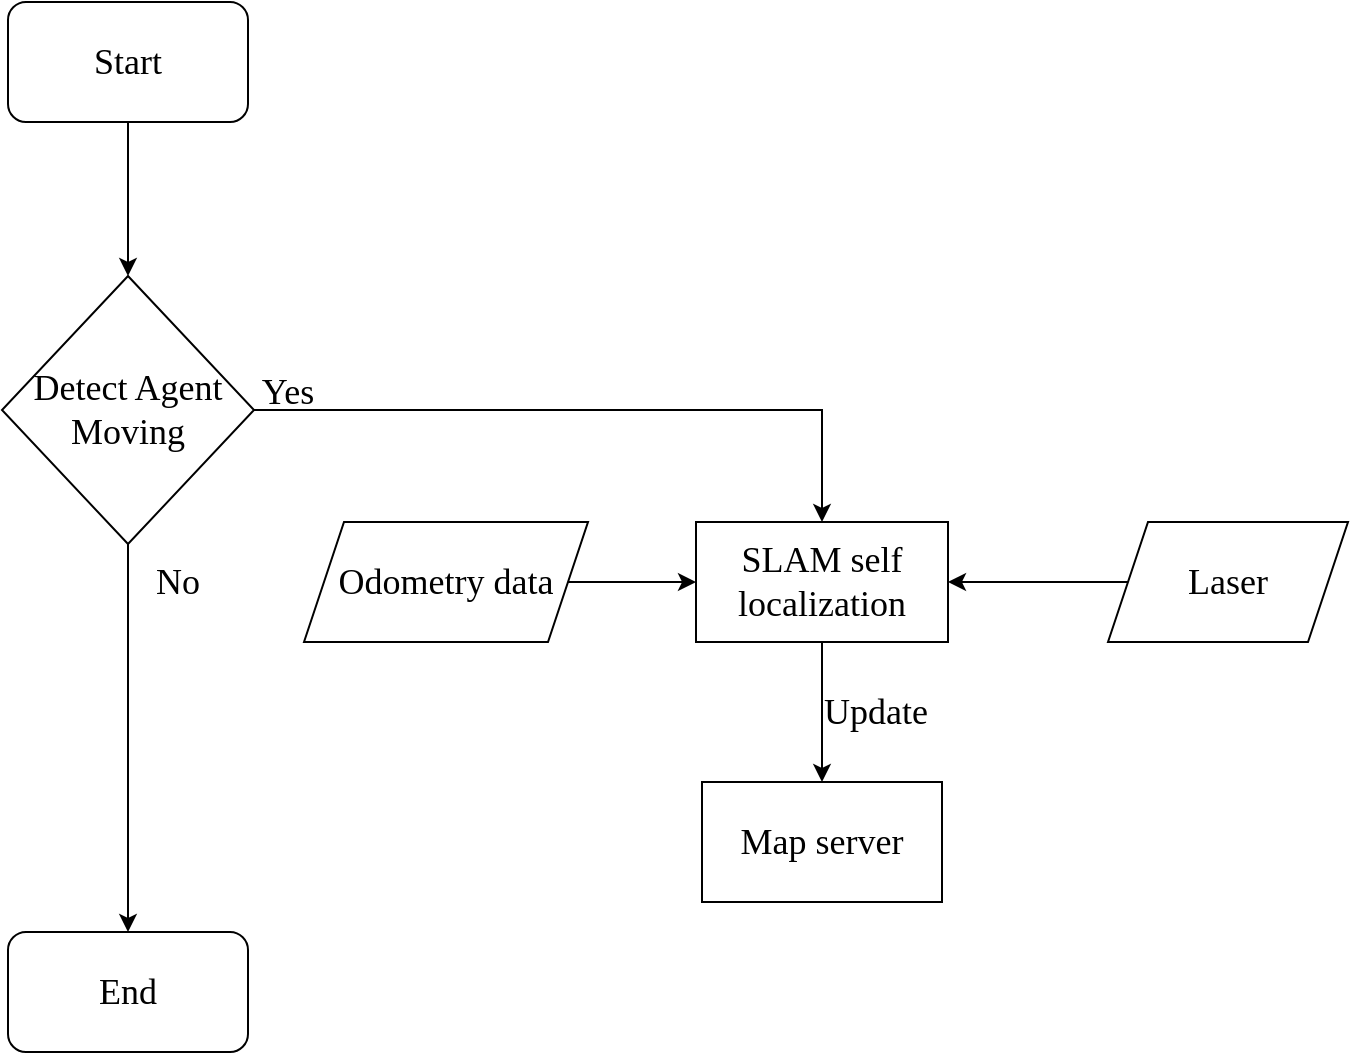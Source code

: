 <mxfile version="15.5.0" type="device"><diagram id="C5RBs43oDa-KdzZeNtuy" name="Page-1"><mxGraphModel dx="1069" dy="598" grid="0" gridSize="10" guides="1" tooltips="1" connect="1" arrows="1" fold="1" page="1" pageScale="1" pageWidth="827" pageHeight="1169" math="0" shadow="0"><root><mxCell id="WIyWlLk6GJQsqaUBKTNV-0"/><mxCell id="WIyWlLk6GJQsqaUBKTNV-1" parent="WIyWlLk6GJQsqaUBKTNV-0"/><mxCell id="hfshRD1AwYbHVxt14gjm-7" style="edgeStyle=orthogonalEdgeStyle;rounded=0;orthogonalLoop=1;jettySize=auto;html=1;" edge="1" parent="WIyWlLk6GJQsqaUBKTNV-1" source="hfshRD1AwYbHVxt14gjm-0" target="hfshRD1AwYbHVxt14gjm-1"><mxGeometry relative="1" as="geometry"/></mxCell><mxCell id="hfshRD1AwYbHVxt14gjm-0" value="&lt;font face=&quot;Times New Roman&quot; style=&quot;font-size: 18px&quot;&gt;Start&lt;/font&gt;" style="rounded=1;whiteSpace=wrap;html=1;" vertex="1" parent="WIyWlLk6GJQsqaUBKTNV-1"><mxGeometry x="70" y="90" width="120" height="60" as="geometry"/></mxCell><mxCell id="hfshRD1AwYbHVxt14gjm-8" style="edgeStyle=orthogonalEdgeStyle;rounded=0;orthogonalLoop=1;jettySize=auto;html=1;exitX=0.5;exitY=1;exitDx=0;exitDy=0;entryX=0.5;entryY=0;entryDx=0;entryDy=0;" edge="1" parent="WIyWlLk6GJQsqaUBKTNV-1" source="hfshRD1AwYbHVxt14gjm-1" target="hfshRD1AwYbHVxt14gjm-6"><mxGeometry relative="1" as="geometry"/></mxCell><mxCell id="hfshRD1AwYbHVxt14gjm-12" style="edgeStyle=orthogonalEdgeStyle;rounded=0;orthogonalLoop=1;jettySize=auto;html=1;exitX=1;exitY=0.5;exitDx=0;exitDy=0;entryX=0.5;entryY=0;entryDx=0;entryDy=0;" edge="1" parent="WIyWlLk6GJQsqaUBKTNV-1" source="hfshRD1AwYbHVxt14gjm-1" target="hfshRD1AwYbHVxt14gjm-2"><mxGeometry relative="1" as="geometry"/></mxCell><mxCell id="hfshRD1AwYbHVxt14gjm-1" value="&lt;font face=&quot;Times New Roman&quot; style=&quot;font-size: 18px&quot;&gt;Detect Agent Moving&lt;/font&gt;" style="rhombus;whiteSpace=wrap;html=1;" vertex="1" parent="WIyWlLk6GJQsqaUBKTNV-1"><mxGeometry x="67" y="227" width="126" height="134" as="geometry"/></mxCell><mxCell id="hfshRD1AwYbHVxt14gjm-11" style="edgeStyle=orthogonalEdgeStyle;rounded=0;orthogonalLoop=1;jettySize=auto;html=1;exitX=0.5;exitY=1;exitDx=0;exitDy=0;entryX=0.5;entryY=0;entryDx=0;entryDy=0;" edge="1" parent="WIyWlLk6GJQsqaUBKTNV-1" source="hfshRD1AwYbHVxt14gjm-2" target="hfshRD1AwYbHVxt14gjm-5"><mxGeometry relative="1" as="geometry"/></mxCell><mxCell id="hfshRD1AwYbHVxt14gjm-2" value="&lt;font face=&quot;Times New Roman&quot; style=&quot;font-size: 18px&quot;&gt;SLAM self localization&lt;/font&gt;" style="rounded=0;whiteSpace=wrap;html=1;" vertex="1" parent="WIyWlLk6GJQsqaUBKTNV-1"><mxGeometry x="414" y="350" width="126" height="60" as="geometry"/></mxCell><mxCell id="hfshRD1AwYbHVxt14gjm-9" style="edgeStyle=orthogonalEdgeStyle;rounded=0;orthogonalLoop=1;jettySize=auto;html=1;exitX=1;exitY=0.5;exitDx=0;exitDy=0;entryX=0;entryY=0.5;entryDx=0;entryDy=0;" edge="1" parent="WIyWlLk6GJQsqaUBKTNV-1" source="hfshRD1AwYbHVxt14gjm-3" target="hfshRD1AwYbHVxt14gjm-2"><mxGeometry relative="1" as="geometry"/></mxCell><mxCell id="hfshRD1AwYbHVxt14gjm-3" value="&lt;font face=&quot;Times New Roman&quot; style=&quot;font-size: 18px&quot;&gt;Odometry data&lt;/font&gt;" style="shape=parallelogram;perimeter=parallelogramPerimeter;whiteSpace=wrap;html=1;fixedSize=1;" vertex="1" parent="WIyWlLk6GJQsqaUBKTNV-1"><mxGeometry x="218" y="350" width="142" height="60" as="geometry"/></mxCell><mxCell id="hfshRD1AwYbHVxt14gjm-10" style="edgeStyle=orthogonalEdgeStyle;rounded=0;orthogonalLoop=1;jettySize=auto;html=1;exitX=0;exitY=0.5;exitDx=0;exitDy=0;entryX=1;entryY=0.5;entryDx=0;entryDy=0;" edge="1" parent="WIyWlLk6GJQsqaUBKTNV-1" source="hfshRD1AwYbHVxt14gjm-4" target="hfshRD1AwYbHVxt14gjm-2"><mxGeometry relative="1" as="geometry"/></mxCell><mxCell id="hfshRD1AwYbHVxt14gjm-4" value="&lt;p&gt;&lt;font face=&quot;Times New Roman&quot; style=&quot;font-size: 18px&quot;&gt;Laser&lt;/font&gt;&lt;/p&gt;" style="shape=parallelogram;perimeter=parallelogramPerimeter;whiteSpace=wrap;html=1;fixedSize=1;" vertex="1" parent="WIyWlLk6GJQsqaUBKTNV-1"><mxGeometry x="620" y="350" width="120" height="60" as="geometry"/></mxCell><mxCell id="hfshRD1AwYbHVxt14gjm-5" value="&lt;font face=&quot;Times New Roman&quot; style=&quot;font-size: 18px&quot;&gt;Map server&lt;/font&gt;" style="rounded=0;whiteSpace=wrap;html=1;" vertex="1" parent="WIyWlLk6GJQsqaUBKTNV-1"><mxGeometry x="417" y="480" width="120" height="60" as="geometry"/></mxCell><mxCell id="hfshRD1AwYbHVxt14gjm-6" value="&lt;font face=&quot;Times New Roman&quot; style=&quot;font-size: 18px&quot;&gt;End&lt;/font&gt;" style="rounded=1;whiteSpace=wrap;html=1;" vertex="1" parent="WIyWlLk6GJQsqaUBKTNV-1"><mxGeometry x="70" y="555" width="120" height="60" as="geometry"/></mxCell><mxCell id="hfshRD1AwYbHVxt14gjm-13" value="&lt;font face=&quot;Times New Roman&quot; style=&quot;font-size: 18px&quot;&gt;Update&lt;/font&gt;" style="text;html=1;strokeColor=none;fillColor=none;align=center;verticalAlign=middle;whiteSpace=wrap;rounded=0;" vertex="1" parent="WIyWlLk6GJQsqaUBKTNV-1"><mxGeometry x="474" y="430" width="60" height="30" as="geometry"/></mxCell><mxCell id="hfshRD1AwYbHVxt14gjm-14" value="&lt;font style=&quot;font-size: 18px&quot;&gt;Yes&lt;/font&gt;" style="text;html=1;strokeColor=none;fillColor=none;align=center;verticalAlign=middle;whiteSpace=wrap;rounded=0;fontFamily=Times New Roman;" vertex="1" parent="WIyWlLk6GJQsqaUBKTNV-1"><mxGeometry x="180" y="270" width="60" height="30" as="geometry"/></mxCell><mxCell id="hfshRD1AwYbHVxt14gjm-15" value="No" style="text;html=1;strokeColor=none;fillColor=none;align=center;verticalAlign=middle;whiteSpace=wrap;rounded=0;fontFamily=Times New Roman;fontSize=18;" vertex="1" parent="WIyWlLk6GJQsqaUBKTNV-1"><mxGeometry x="125" y="365" width="60" height="30" as="geometry"/></mxCell></root></mxGraphModel></diagram></mxfile>